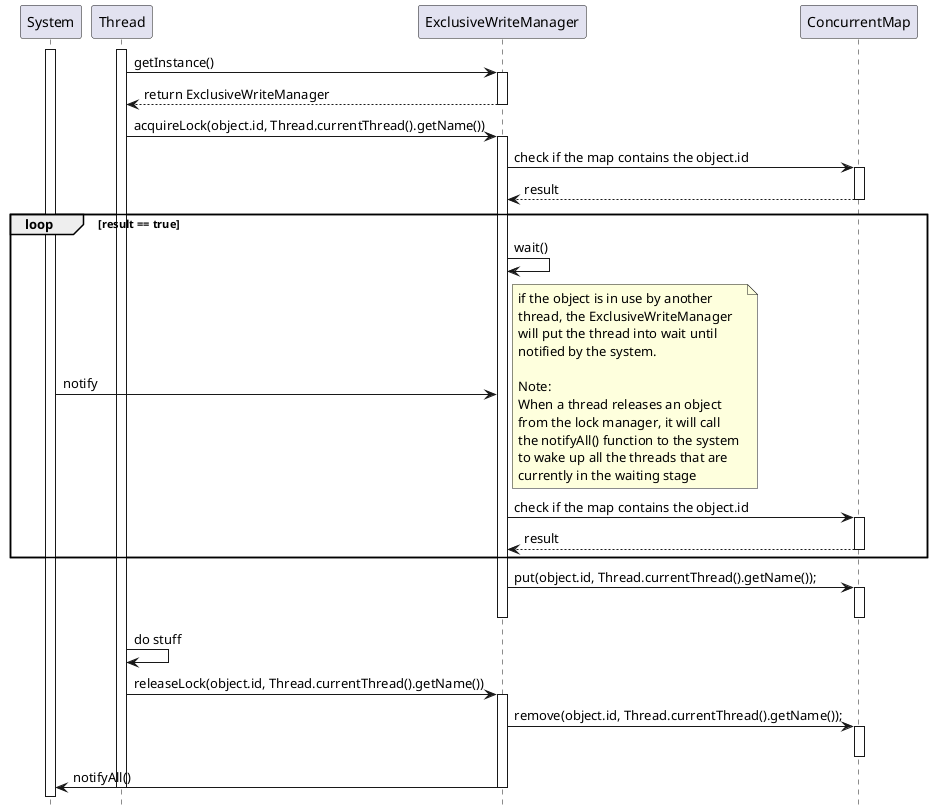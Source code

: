 @startuml
'https://plantuml.com/sequence-diagram

hide footbox

activate System

activate Thread
Thread -> ExclusiveWriteManager: getInstance()

activate ExclusiveWriteManager
ExclusiveWriteManager --> Thread: return ExclusiveWriteManager
deactivate ExclusiveWriteManager

Thread -> ExclusiveWriteManager: acquireLock(object.id, Thread.currentThread().getName())
activate ExclusiveWriteManager

ExclusiveWriteManager -> ConcurrentMap: check if the map contains the object.id
activate ConcurrentMap
ConcurrentMap --> ExclusiveWriteManager: result
deactivate ConcurrentMap

loop result == true

    ExclusiveWriteManager -> ExclusiveWriteManager: wait()
    System -> ExclusiveWriteManager: notify

    note right
    if the object is in use by another
    thread, the ExclusiveWriteManager 
    will put the thread into wait until 
    notified by the system.

    Note:
    When a thread releases an object 
    from the lock manager, it will call 
    the notifyAll() function to the system 
    to wake up all the threads that are 
    currently in the waiting stage
    end note

    ExclusiveWriteManager -> ConcurrentMap: check if the map contains the object.id
    activate ConcurrentMap
    ConcurrentMap --> ExclusiveWriteManager: result
    deactivate ConcurrentMap
end

ExclusiveWriteManager -> ConcurrentMap: put(object.id, Thread.currentThread().getName());
activate ConcurrentMap
deactivate ConcurrentMap
deactivate ExclusiveWriteManager

Thread -> Thread: do stuff

Thread -> ExclusiveWriteManager: releaseLock(object.id, Thread.currentThread().getName())
activate ExclusiveWriteManager
ExclusiveWriteManager -> ConcurrentMap: remove(object.id, Thread.currentThread().getName());
activate ConcurrentMap
deactivate ConcurrentMap
ExclusiveWriteManager -> System: notifyAll()
deactivate ExclusiveWriteManager
deactivate Thread

@enduml
